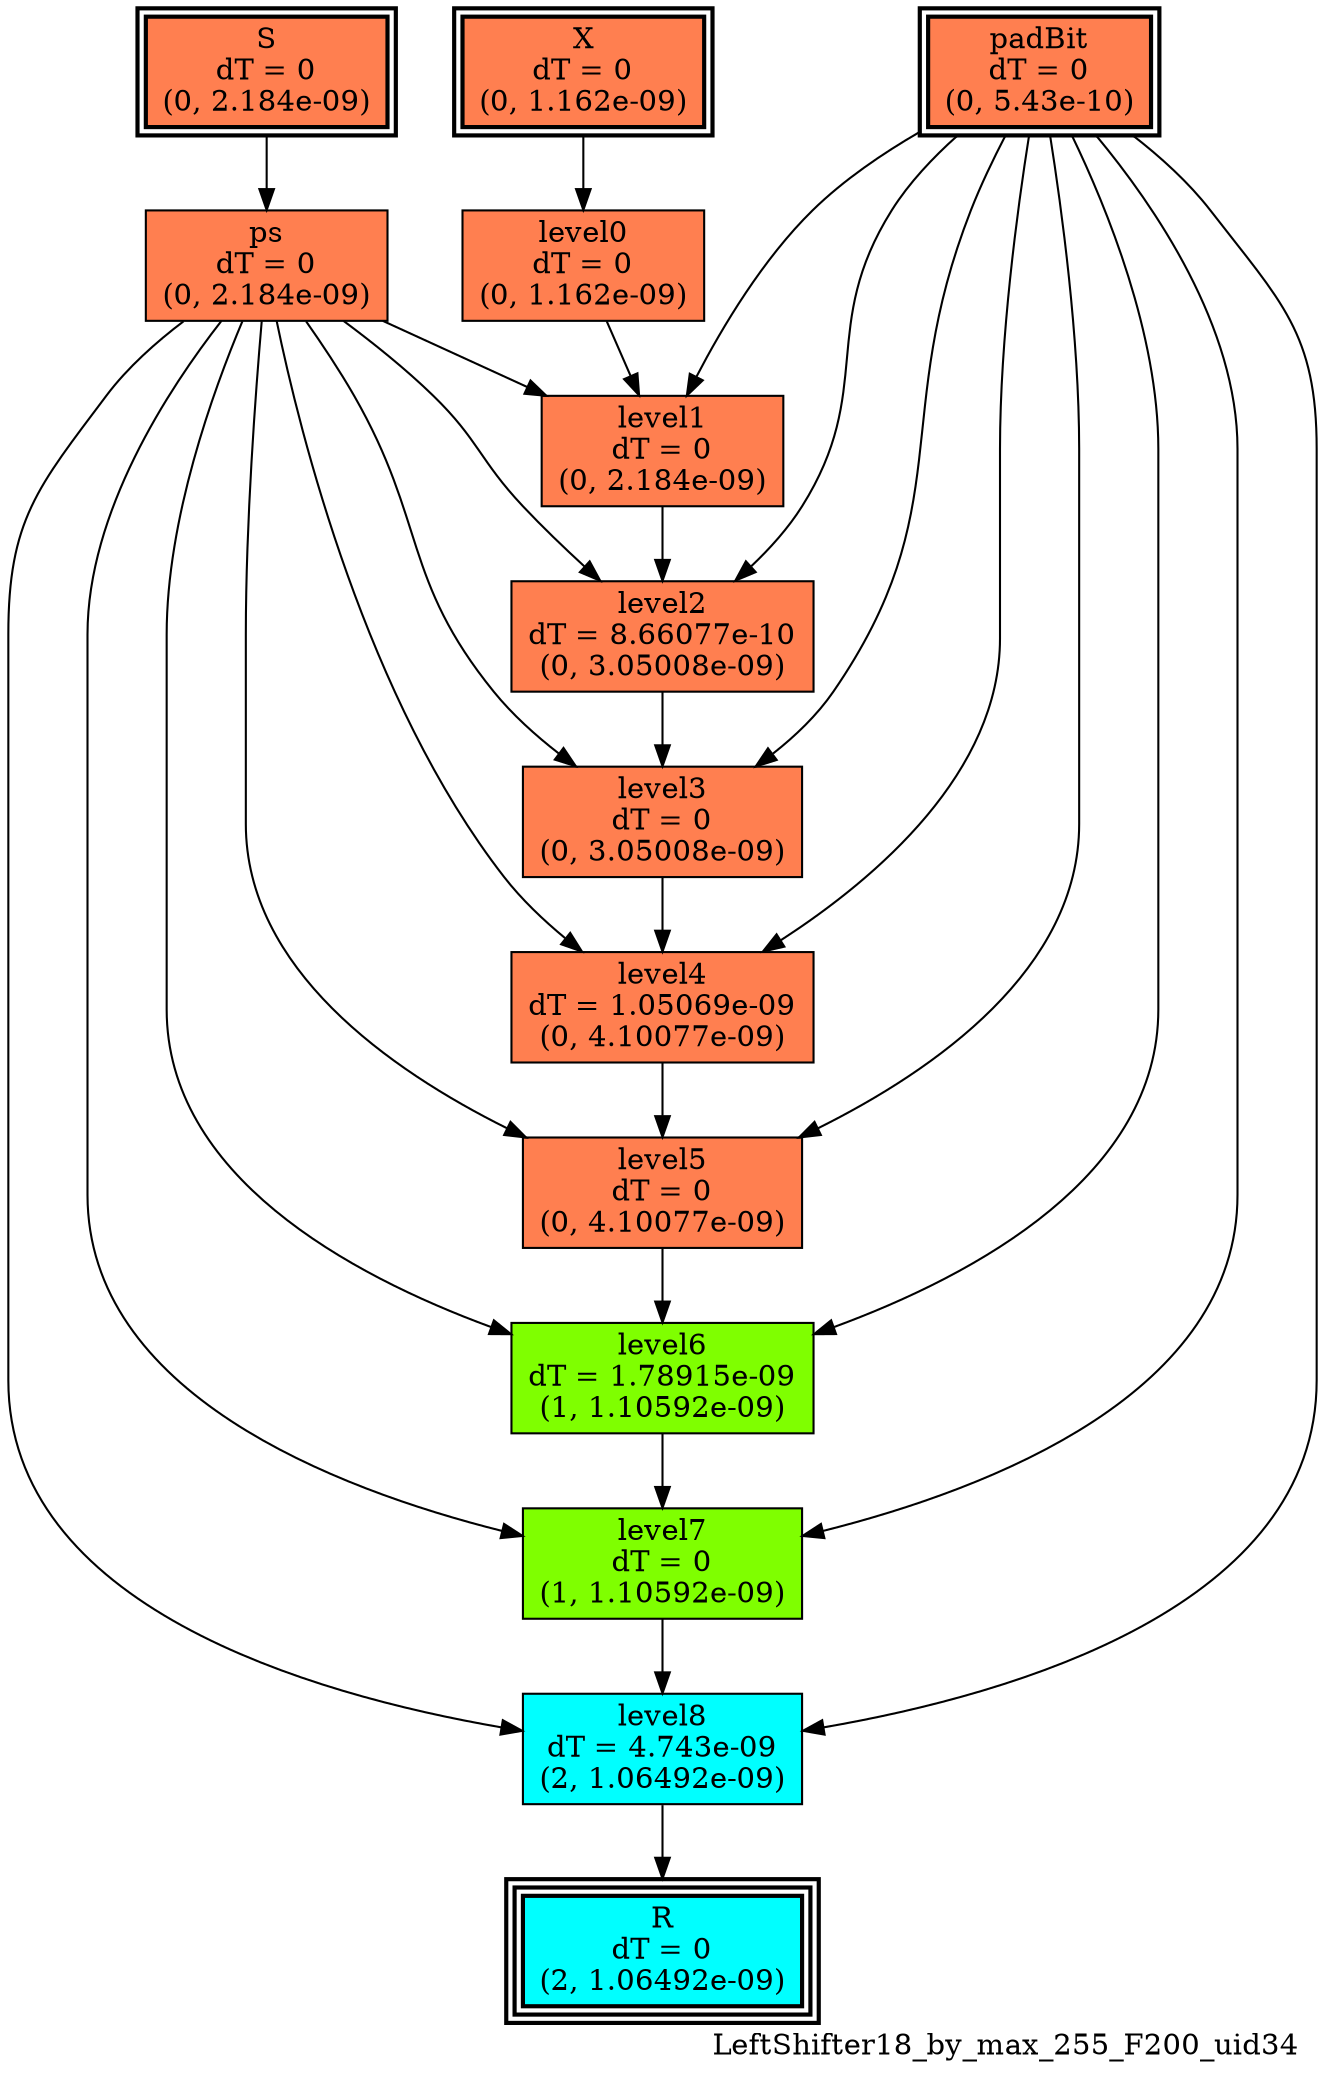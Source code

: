 digraph LeftShifter18_by_max_255_F200_uid34
{
	//graph drawing options
	label=LeftShifter18_by_max_255_F200_uid34;
	labelloc=bottom;
	labeljust=right;
	ratio=auto;
	nodesep=0.25;
	ranksep=0.5;

	//input/output signals of operator LeftShifter18_by_max_255_F200_uid34
	X__LeftShifter18_by_max_255_F200_uid34 [ label="X\ndT = 0\n(0, 1.162e-09)", shape=box, color=black, style="bold, filled", fillcolor=coral, peripheries=2 ];
	S__LeftShifter18_by_max_255_F200_uid34 [ label="S\ndT = 0\n(0, 2.184e-09)", shape=box, color=black, style="bold, filled", fillcolor=coral, peripheries=2 ];
	padBit__LeftShifter18_by_max_255_F200_uid34 [ label="padBit\ndT = 0\n(0, 5.43e-10)", shape=box, color=black, style="bold, filled", fillcolor=coral, peripheries=2 ];
	R__LeftShifter18_by_max_255_F200_uid34 [ label="R\ndT = 0\n(2, 1.06492e-09)", shape=box, color=black, style="bold, filled", fillcolor=cyan, peripheries=3 ];
	{rank=same X__LeftShifter18_by_max_255_F200_uid34, S__LeftShifter18_by_max_255_F200_uid34, padBit__LeftShifter18_by_max_255_F200_uid34};
	{rank=same R__LeftShifter18_by_max_255_F200_uid34};
	//internal signals of operator LeftShifter18_by_max_255_F200_uid34
	ps__LeftShifter18_by_max_255_F200_uid34 [ label="ps\ndT = 0\n(0, 2.184e-09)", shape=box, color=black, style=filled, fillcolor=coral, peripheries=1 ];
	level0__LeftShifter18_by_max_255_F200_uid34 [ label="level0\ndT = 0\n(0, 1.162e-09)", shape=box, color=black, style=filled, fillcolor=coral, peripheries=1 ];
	level1__LeftShifter18_by_max_255_F200_uid34 [ label="level1\ndT = 0\n(0, 2.184e-09)", shape=box, color=black, style=filled, fillcolor=coral, peripheries=1 ];
	level2__LeftShifter18_by_max_255_F200_uid34 [ label="level2\ndT = 8.66077e-10\n(0, 3.05008e-09)", shape=box, color=black, style=filled, fillcolor=coral, peripheries=1 ];
	level3__LeftShifter18_by_max_255_F200_uid34 [ label="level3\ndT = 0\n(0, 3.05008e-09)", shape=box, color=black, style=filled, fillcolor=coral, peripheries=1 ];
	level4__LeftShifter18_by_max_255_F200_uid34 [ label="level4\ndT = 1.05069e-09\n(0, 4.10077e-09)", shape=box, color=black, style=filled, fillcolor=coral, peripheries=1 ];
	level5__LeftShifter18_by_max_255_F200_uid34 [ label="level5\ndT = 0\n(0, 4.10077e-09)", shape=box, color=black, style=filled, fillcolor=coral, peripheries=1 ];
	level6__LeftShifter18_by_max_255_F200_uid34 [ label="level6\ndT = 1.78915e-09\n(1, 1.10592e-09)", shape=box, color=black, style=filled, fillcolor=chartreuse, peripheries=1 ];
	level7__LeftShifter18_by_max_255_F200_uid34 [ label="level7\ndT = 0\n(1, 1.10592e-09)", shape=box, color=black, style=filled, fillcolor=chartreuse, peripheries=1 ];
	level8__LeftShifter18_by_max_255_F200_uid34 [ label="level8\ndT = 4.743e-09\n(2, 1.06492e-09)", shape=box, color=black, style=filled, fillcolor=cyan, peripheries=1 ];

	//subcomponents of operator LeftShifter18_by_max_255_F200_uid34

	//input and internal signal connections of operator LeftShifter18_by_max_255_F200_uid34
	X__LeftShifter18_by_max_255_F200_uid34 -> level0__LeftShifter18_by_max_255_F200_uid34 [ arrowhead=normal, arrowsize=1.0, arrowtail=normal, color=black, dir=forward  ];
	S__LeftShifter18_by_max_255_F200_uid34 -> ps__LeftShifter18_by_max_255_F200_uid34 [ arrowhead=normal, arrowsize=1.0, arrowtail=normal, color=black, dir=forward  ];
	padBit__LeftShifter18_by_max_255_F200_uid34 -> level1__LeftShifter18_by_max_255_F200_uid34 [ arrowhead=normal, arrowsize=1.0, arrowtail=normal, color=black, dir=forward  ];
	padBit__LeftShifter18_by_max_255_F200_uid34 -> level2__LeftShifter18_by_max_255_F200_uid34 [ arrowhead=normal, arrowsize=1.0, arrowtail=normal, color=black, dir=forward  ];
	padBit__LeftShifter18_by_max_255_F200_uid34 -> level3__LeftShifter18_by_max_255_F200_uid34 [ arrowhead=normal, arrowsize=1.0, arrowtail=normal, color=black, dir=forward  ];
	padBit__LeftShifter18_by_max_255_F200_uid34 -> level4__LeftShifter18_by_max_255_F200_uid34 [ arrowhead=normal, arrowsize=1.0, arrowtail=normal, color=black, dir=forward  ];
	padBit__LeftShifter18_by_max_255_F200_uid34 -> level5__LeftShifter18_by_max_255_F200_uid34 [ arrowhead=normal, arrowsize=1.0, arrowtail=normal, color=black, dir=forward  ];
	padBit__LeftShifter18_by_max_255_F200_uid34 -> level6__LeftShifter18_by_max_255_F200_uid34 [ arrowhead=normal, arrowsize=1.0, arrowtail=normal, color=black, dir=forward  ];
	padBit__LeftShifter18_by_max_255_F200_uid34 -> level7__LeftShifter18_by_max_255_F200_uid34 [ arrowhead=normal, arrowsize=1.0, arrowtail=normal, color=black, dir=forward  ];
	padBit__LeftShifter18_by_max_255_F200_uid34 -> level8__LeftShifter18_by_max_255_F200_uid34 [ arrowhead=normal, arrowsize=1.0, arrowtail=normal, color=black, dir=forward  ];
	ps__LeftShifter18_by_max_255_F200_uid34 -> level1__LeftShifter18_by_max_255_F200_uid34 [ arrowhead=normal, arrowsize=1.0, arrowtail=normal, color=black, dir=forward  ];
	ps__LeftShifter18_by_max_255_F200_uid34 -> level2__LeftShifter18_by_max_255_F200_uid34 [ arrowhead=normal, arrowsize=1.0, arrowtail=normal, color=black, dir=forward  ];
	ps__LeftShifter18_by_max_255_F200_uid34 -> level3__LeftShifter18_by_max_255_F200_uid34 [ arrowhead=normal, arrowsize=1.0, arrowtail=normal, color=black, dir=forward  ];
	ps__LeftShifter18_by_max_255_F200_uid34 -> level4__LeftShifter18_by_max_255_F200_uid34 [ arrowhead=normal, arrowsize=1.0, arrowtail=normal, color=black, dir=forward  ];
	ps__LeftShifter18_by_max_255_F200_uid34 -> level5__LeftShifter18_by_max_255_F200_uid34 [ arrowhead=normal, arrowsize=1.0, arrowtail=normal, color=black, dir=forward  ];
	ps__LeftShifter18_by_max_255_F200_uid34 -> level6__LeftShifter18_by_max_255_F200_uid34 [ arrowhead=normal, arrowsize=1.0, arrowtail=normal, color=black, dir=forward  ];
	ps__LeftShifter18_by_max_255_F200_uid34 -> level7__LeftShifter18_by_max_255_F200_uid34 [ arrowhead=normal, arrowsize=1.0, arrowtail=normal, color=black, dir=forward  ];
	ps__LeftShifter18_by_max_255_F200_uid34 -> level8__LeftShifter18_by_max_255_F200_uid34 [ arrowhead=normal, arrowsize=1.0, arrowtail=normal, color=black, dir=forward  ];
	level0__LeftShifter18_by_max_255_F200_uid34 -> level1__LeftShifter18_by_max_255_F200_uid34 [ arrowhead=normal, arrowsize=1.0, arrowtail=normal, color=black, dir=forward  ];
	level1__LeftShifter18_by_max_255_F200_uid34 -> level2__LeftShifter18_by_max_255_F200_uid34 [ arrowhead=normal, arrowsize=1.0, arrowtail=normal, color=black, dir=forward  ];
	level2__LeftShifter18_by_max_255_F200_uid34 -> level3__LeftShifter18_by_max_255_F200_uid34 [ arrowhead=normal, arrowsize=1.0, arrowtail=normal, color=black, dir=forward  ];
	level3__LeftShifter18_by_max_255_F200_uid34 -> level4__LeftShifter18_by_max_255_F200_uid34 [ arrowhead=normal, arrowsize=1.0, arrowtail=normal, color=black, dir=forward  ];
	level4__LeftShifter18_by_max_255_F200_uid34 -> level5__LeftShifter18_by_max_255_F200_uid34 [ arrowhead=normal, arrowsize=1.0, arrowtail=normal, color=black, dir=forward  ];
	level5__LeftShifter18_by_max_255_F200_uid34 -> level6__LeftShifter18_by_max_255_F200_uid34 [ arrowhead=normal, arrowsize=1.0, arrowtail=normal, color=black, dir=forward  ];
	level6__LeftShifter18_by_max_255_F200_uid34 -> level7__LeftShifter18_by_max_255_F200_uid34 [ arrowhead=normal, arrowsize=1.0, arrowtail=normal, color=black, dir=forward  ];
	level7__LeftShifter18_by_max_255_F200_uid34 -> level8__LeftShifter18_by_max_255_F200_uid34 [ arrowhead=normal, arrowsize=1.0, arrowtail=normal, color=black, dir=forward  ];
	level8__LeftShifter18_by_max_255_F200_uid34 -> R__LeftShifter18_by_max_255_F200_uid34 [ arrowhead=normal, arrowsize=1.0, arrowtail=normal, color=black, dir=forward  ];
}

